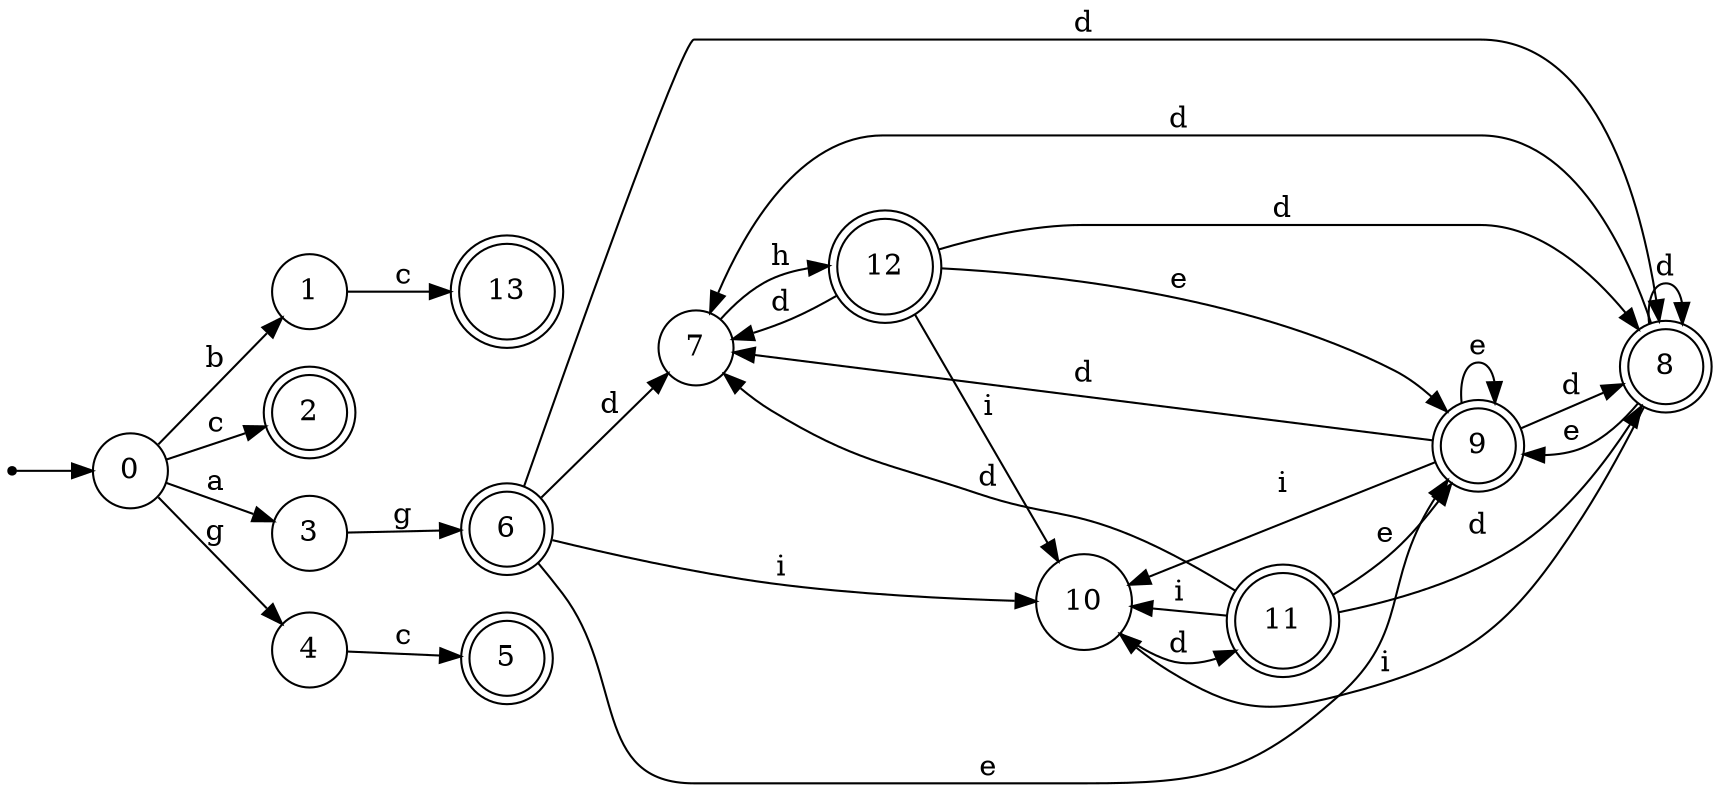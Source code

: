 digraph finite_state_machine {
rankdir=LR;
size="20,20";
node [shape = point]; "dummy0"
node [shape = circle]; "0";
"dummy0" -> "0";
node [shape = circle]; "1";
node [shape = doublecircle]; "2";node [shape = circle]; "3";
node [shape = circle]; "4";
node [shape = doublecircle]; "5";node [shape = doublecircle]; "6";node [shape = circle]; "7";
node [shape = doublecircle]; "8";node [shape = doublecircle]; "9";node [shape = circle]; "10";
node [shape = doublecircle]; "11";node [shape = doublecircle]; "12";node [shape = doublecircle]; "13";"0" -> "1" [label = "b"];
 "0" -> "2" [label = "c"];
 "0" -> "3" [label = "a"];
 "0" -> "4" [label = "g"];
 "4" -> "5" [label = "c"];
 "3" -> "6" [label = "g"];
 "6" -> "8" [label = "d"];
 "6" -> "7" [label = "d"];
 "6" -> "9" [label = "e"];
 "6" -> "10" [label = "i"];
 "10" -> "11" [label = "d"];
 "11" -> "10" [label = "i"];
 "11" -> "8" [label = "d"];
 "11" -> "7" [label = "d"];
 "11" -> "9" [label = "e"];
 "9" -> "9" [label = "e"];
 "9" -> "8" [label = "d"];
 "9" -> "7" [label = "d"];
 "9" -> "10" [label = "i"];
 "8" -> "8" [label = "d"];
 "8" -> "7" [label = "d"];
 "8" -> "9" [label = "e"];
 "8" -> "10" [label = "i"];
 "7" -> "12" [label = "h"];
 "12" -> "8" [label = "d"];
 "12" -> "7" [label = "d"];
 "12" -> "9" [label = "e"];
 "12" -> "10" [label = "i"];
 "1" -> "13" [label = "c"];
 }
